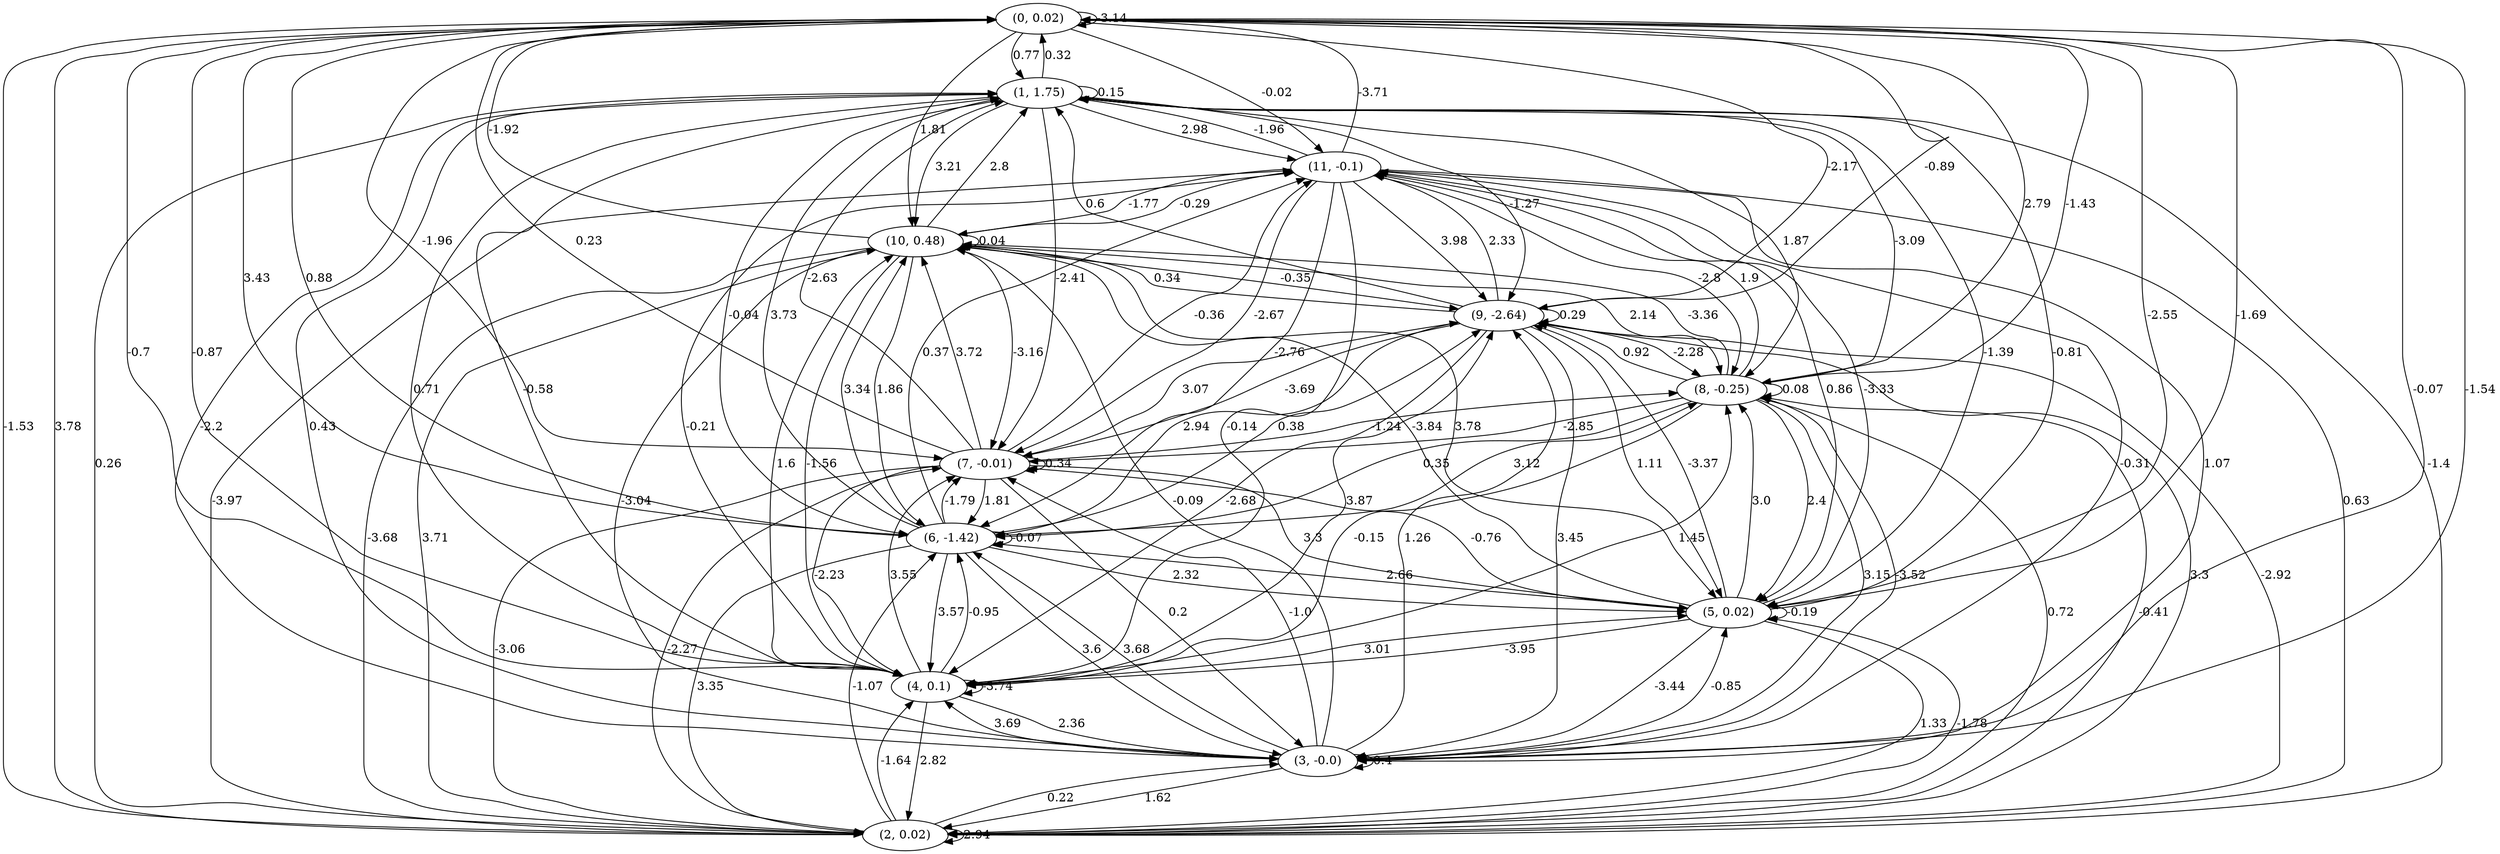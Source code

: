digraph {
    0 [ label = "(0, 0.02)" ]
    1 [ label = "(1, 1.75)" ]
    2 [ label = "(2, 0.02)" ]
    3 [ label = "(3, -0.0)" ]
    4 [ label = "(4, 0.1)" ]
    5 [ label = "(5, 0.02)" ]
    6 [ label = "(6, -1.42)" ]
    7 [ label = "(7, -0.01)" ]
    8 [ label = "(8, -0.25)" ]
    9 [ label = "(9, -2.64)" ]
    10 [ label = "(10, 0.48)" ]
    11 [ label = "(11, -0.1)" ]
    0 -> 0 [ label = "-3.14" ]
    1 -> 1 [ label = "0.15" ]
    2 -> 2 [ label = "2.94" ]
    3 -> 3 [ label = "0.4" ]
    4 -> 4 [ label = "-3.74" ]
    5 -> 5 [ label = "-0.19" ]
    6 -> 6 [ label = "-0.07" ]
    7 -> 7 [ label = "0.34" ]
    8 -> 8 [ label = "0.08" ]
    9 -> 9 [ label = "0.29" ]
    10 -> 10 [ label = "0.04" ]
    1 -> 0 [ label = "0.32" ]
    2 -> 0 [ label = "3.78" ]
    3 -> 0 [ label = "-1.54" ]
    4 -> 0 [ label = "-0.87" ]
    5 -> 0 [ label = "-1.69" ]
    6 -> 0 [ label = "0.88" ]
    7 -> 0 [ label = "0.23" ]
    8 -> 0 [ label = "-1.43" ]
    9 -> 0 [ label = "-0.89" ]
    10 -> 0 [ label = "-1.92" ]
    11 -> 0 [ label = "-3.71" ]
    0 -> 1 [ label = "0.77" ]
    2 -> 1 [ label = "0.26" ]
    3 -> 1 [ label = "0.43" ]
    4 -> 1 [ label = "-0.58" ]
    5 -> 1 [ label = "-0.81" ]
    6 -> 1 [ label = "3.73" ]
    7 -> 1 [ label = "-2.63" ]
    8 -> 1 [ label = "-3.09" ]
    9 -> 1 [ label = "0.6" ]
    10 -> 1 [ label = "2.8" ]
    11 -> 1 [ label = "-1.96" ]
    0 -> 2 [ label = "-1.53" ]
    1 -> 2 [ label = "-1.4" ]
    3 -> 2 [ label = "1.62" ]
    4 -> 2 [ label = "2.82" ]
    5 -> 2 [ label = "1.33" ]
    6 -> 2 [ label = "3.35" ]
    7 -> 2 [ label = "-3.06" ]
    8 -> 2 [ label = "0.72" ]
    9 -> 2 [ label = "3.3" ]
    10 -> 2 [ label = "-3.68" ]
    11 -> 2 [ label = "0.63" ]
    0 -> 3 [ label = "-0.07" ]
    1 -> 3 [ label = "-2.2" ]
    2 -> 3 [ label = "0.22" ]
    4 -> 3 [ label = "2.36" ]
    5 -> 3 [ label = "-3.44" ]
    6 -> 3 [ label = "3.6" ]
    7 -> 3 [ label = "0.2" ]
    8 -> 3 [ label = "3.15" ]
    9 -> 3 [ label = "3.45" ]
    10 -> 3 [ label = "-3.04" ]
    11 -> 3 [ label = "1.07" ]
    0 -> 4 [ label = "-0.7" ]
    1 -> 4 [ label = "0.71" ]
    2 -> 4 [ label = "-1.64" ]
    3 -> 4 [ label = "3.69" ]
    5 -> 4 [ label = "-3.95" ]
    6 -> 4 [ label = "3.57" ]
    7 -> 4 [ label = "-2.23" ]
    8 -> 4 [ label = "-0.15" ]
    9 -> 4 [ label = "-2.68" ]
    10 -> 4 [ label = "-1.56" ]
    11 -> 4 [ label = "-0.14" ]
    0 -> 5 [ label = "-2.55" ]
    1 -> 5 [ label = "-1.39" ]
    2 -> 5 [ label = "-1.78" ]
    3 -> 5 [ label = "-0.85" ]
    4 -> 5 [ label = "3.01" ]
    6 -> 5 [ label = "2.32" ]
    7 -> 5 [ label = "3.3" ]
    8 -> 5 [ label = "2.4" ]
    9 -> 5 [ label = "1.11" ]
    10 -> 5 [ label = "3.78" ]
    11 -> 5 [ label = "0.86" ]
    0 -> 6 [ label = "3.43" ]
    1 -> 6 [ label = "-0.04" ]
    2 -> 6 [ label = "-1.07" ]
    3 -> 6 [ label = "3.68" ]
    4 -> 6 [ label = "-0.95" ]
    5 -> 6 [ label = "2.66" ]
    7 -> 6 [ label = "1.81" ]
    8 -> 6 [ label = "0.35" ]
    9 -> 6 [ label = "2.94" ]
    10 -> 6 [ label = "1.86" ]
    11 -> 6 [ label = "-2.76" ]
    0 -> 7 [ label = "-1.96" ]
    1 -> 7 [ label = "-2.41" ]
    2 -> 7 [ label = "-2.27" ]
    3 -> 7 [ label = "-1.0" ]
    4 -> 7 [ label = "3.55" ]
    5 -> 7 [ label = "-0.76" ]
    6 -> 7 [ label = "-1.79" ]
    8 -> 7 [ label = "-2.85" ]
    9 -> 7 [ label = "-3.69" ]
    10 -> 7 [ label = "-3.16" ]
    11 -> 7 [ label = "-2.67" ]
    0 -> 8 [ label = "2.79" ]
    1 -> 8 [ label = "1.87" ]
    2 -> 8 [ label = "-0.41" ]
    3 -> 8 [ label = "-3.52" ]
    4 -> 8 [ label = "1.45" ]
    5 -> 8 [ label = "3.0" ]
    6 -> 8 [ label = "3.12" ]
    7 -> 8 [ label = "-1.24" ]
    9 -> 8 [ label = "-2.28" ]
    10 -> 8 [ label = "2.14" ]
    11 -> 8 [ label = "-2.8" ]
    0 -> 9 [ label = "-2.17" ]
    1 -> 9 [ label = "-1.27" ]
    2 -> 9 [ label = "-2.92" ]
    3 -> 9 [ label = "1.26" ]
    4 -> 9 [ label = "3.87" ]
    5 -> 9 [ label = "-3.37" ]
    6 -> 9 [ label = "0.38" ]
    7 -> 9 [ label = "3.07" ]
    8 -> 9 [ label = "0.92" ]
    10 -> 9 [ label = "-0.35" ]
    11 -> 9 [ label = "3.98" ]
    0 -> 10 [ label = "1.81" ]
    1 -> 10 [ label = "3.21" ]
    2 -> 10 [ label = "3.71" ]
    3 -> 10 [ label = "-0.09" ]
    4 -> 10 [ label = "1.6" ]
    5 -> 10 [ label = "-3.84" ]
    6 -> 10 [ label = "3.34" ]
    7 -> 10 [ label = "3.72" ]
    8 -> 10 [ label = "-3.36" ]
    9 -> 10 [ label = "0.34" ]
    11 -> 10 [ label = "-1.77" ]
    0 -> 11 [ label = "-0.02" ]
    1 -> 11 [ label = "2.98" ]
    2 -> 11 [ label = "-3.97" ]
    3 -> 11 [ label = "-0.31" ]
    4 -> 11 [ label = "-0.21" ]
    5 -> 11 [ label = "-3.33" ]
    6 -> 11 [ label = "0.37" ]
    7 -> 11 [ label = "-0.36" ]
    8 -> 11 [ label = "1.9" ]
    9 -> 11 [ label = "2.33" ]
    10 -> 11 [ label = "-0.29" ]
}

